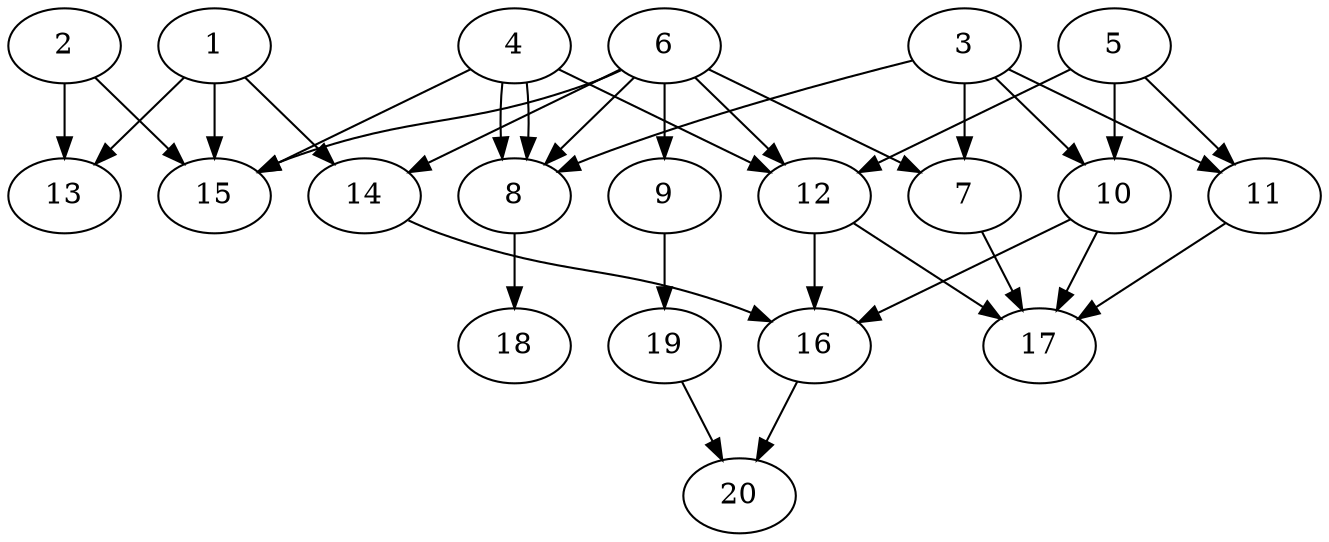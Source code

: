 // DAG automatically generated by daggen at Tue Jul 23 14:29:40 2019
// ./daggen --dot -n 20 --ccr 0.4 --fat 0.7 --regular 0.5 --density 0.7 --mindata 5242880 --maxdata 52428800 
digraph G {
  1 [size="63644160", alpha="0.19", expect_size="25457664"] 
  1 -> 13 [size ="25457664"]
  1 -> 14 [size ="25457664"]
  1 -> 15 [size ="25457664"]
  2 [size="53393920", alpha="0.17", expect_size="21357568"] 
  2 -> 13 [size ="21357568"]
  2 -> 15 [size ="21357568"]
  3 [size="125987840", alpha="0.18", expect_size="50395136"] 
  3 -> 7 [size ="50395136"]
  3 -> 8 [size ="50395136"]
  3 -> 10 [size ="50395136"]
  3 -> 11 [size ="50395136"]
  4 [size="57121280", alpha="0.10", expect_size="22848512"] 
  4 -> 8 [size ="22848512"]
  4 -> 8 [size ="22848512"]
  4 -> 12 [size ="22848512"]
  4 -> 15 [size ="22848512"]
  5 [size="46694400", alpha="0.08", expect_size="18677760"] 
  5 -> 10 [size ="18677760"]
  5 -> 11 [size ="18677760"]
  5 -> 12 [size ="18677760"]
  6 [size="77916160", alpha="0.11", expect_size="31166464"] 
  6 -> 7 [size ="31166464"]
  6 -> 8 [size ="31166464"]
  6 -> 9 [size ="31166464"]
  6 -> 12 [size ="31166464"]
  6 -> 14 [size ="31166464"]
  6 -> 15 [size ="31166464"]
  7 [size="124774400", alpha="0.03", expect_size="49909760"] 
  7 -> 17 [size ="49909760"]
  8 [size="35061760", alpha="0.04", expect_size="14024704"] 
  8 -> 18 [size ="14024704"]
  9 [size="49164800", alpha="0.07", expect_size="19665920"] 
  9 -> 19 [size ="19665920"]
  10 [size="83489280", alpha="0.09", expect_size="33395712"] 
  10 -> 16 [size ="33395712"]
  10 -> 17 [size ="33395712"]
  11 [size="61158400", alpha="0.06", expect_size="24463360"] 
  11 -> 17 [size ="24463360"]
  12 [size="55119360", alpha="0.07", expect_size="22047744"] 
  12 -> 16 [size ="22047744"]
  12 -> 17 [size ="22047744"]
  13 [size="35189760", alpha="0.00", expect_size="14075904"] 
  14 [size="25185280", alpha="0.14", expect_size="10074112"] 
  14 -> 16 [size ="10074112"]
  15 [size="82961920", alpha="0.07", expect_size="33184768"] 
  16 [size="128560640", alpha="0.02", expect_size="51424256"] 
  16 -> 20 [size ="51424256"]
  17 [size="74874880", alpha="0.16", expect_size="29949952"] 
  18 [size="90293760", alpha="0.09", expect_size="36117504"] 
  19 [size="113661440", alpha="0.12", expect_size="45464576"] 
  19 -> 20 [size ="45464576"]
  20 [size="38515200", alpha="0.09", expect_size="15406080"] 
}
